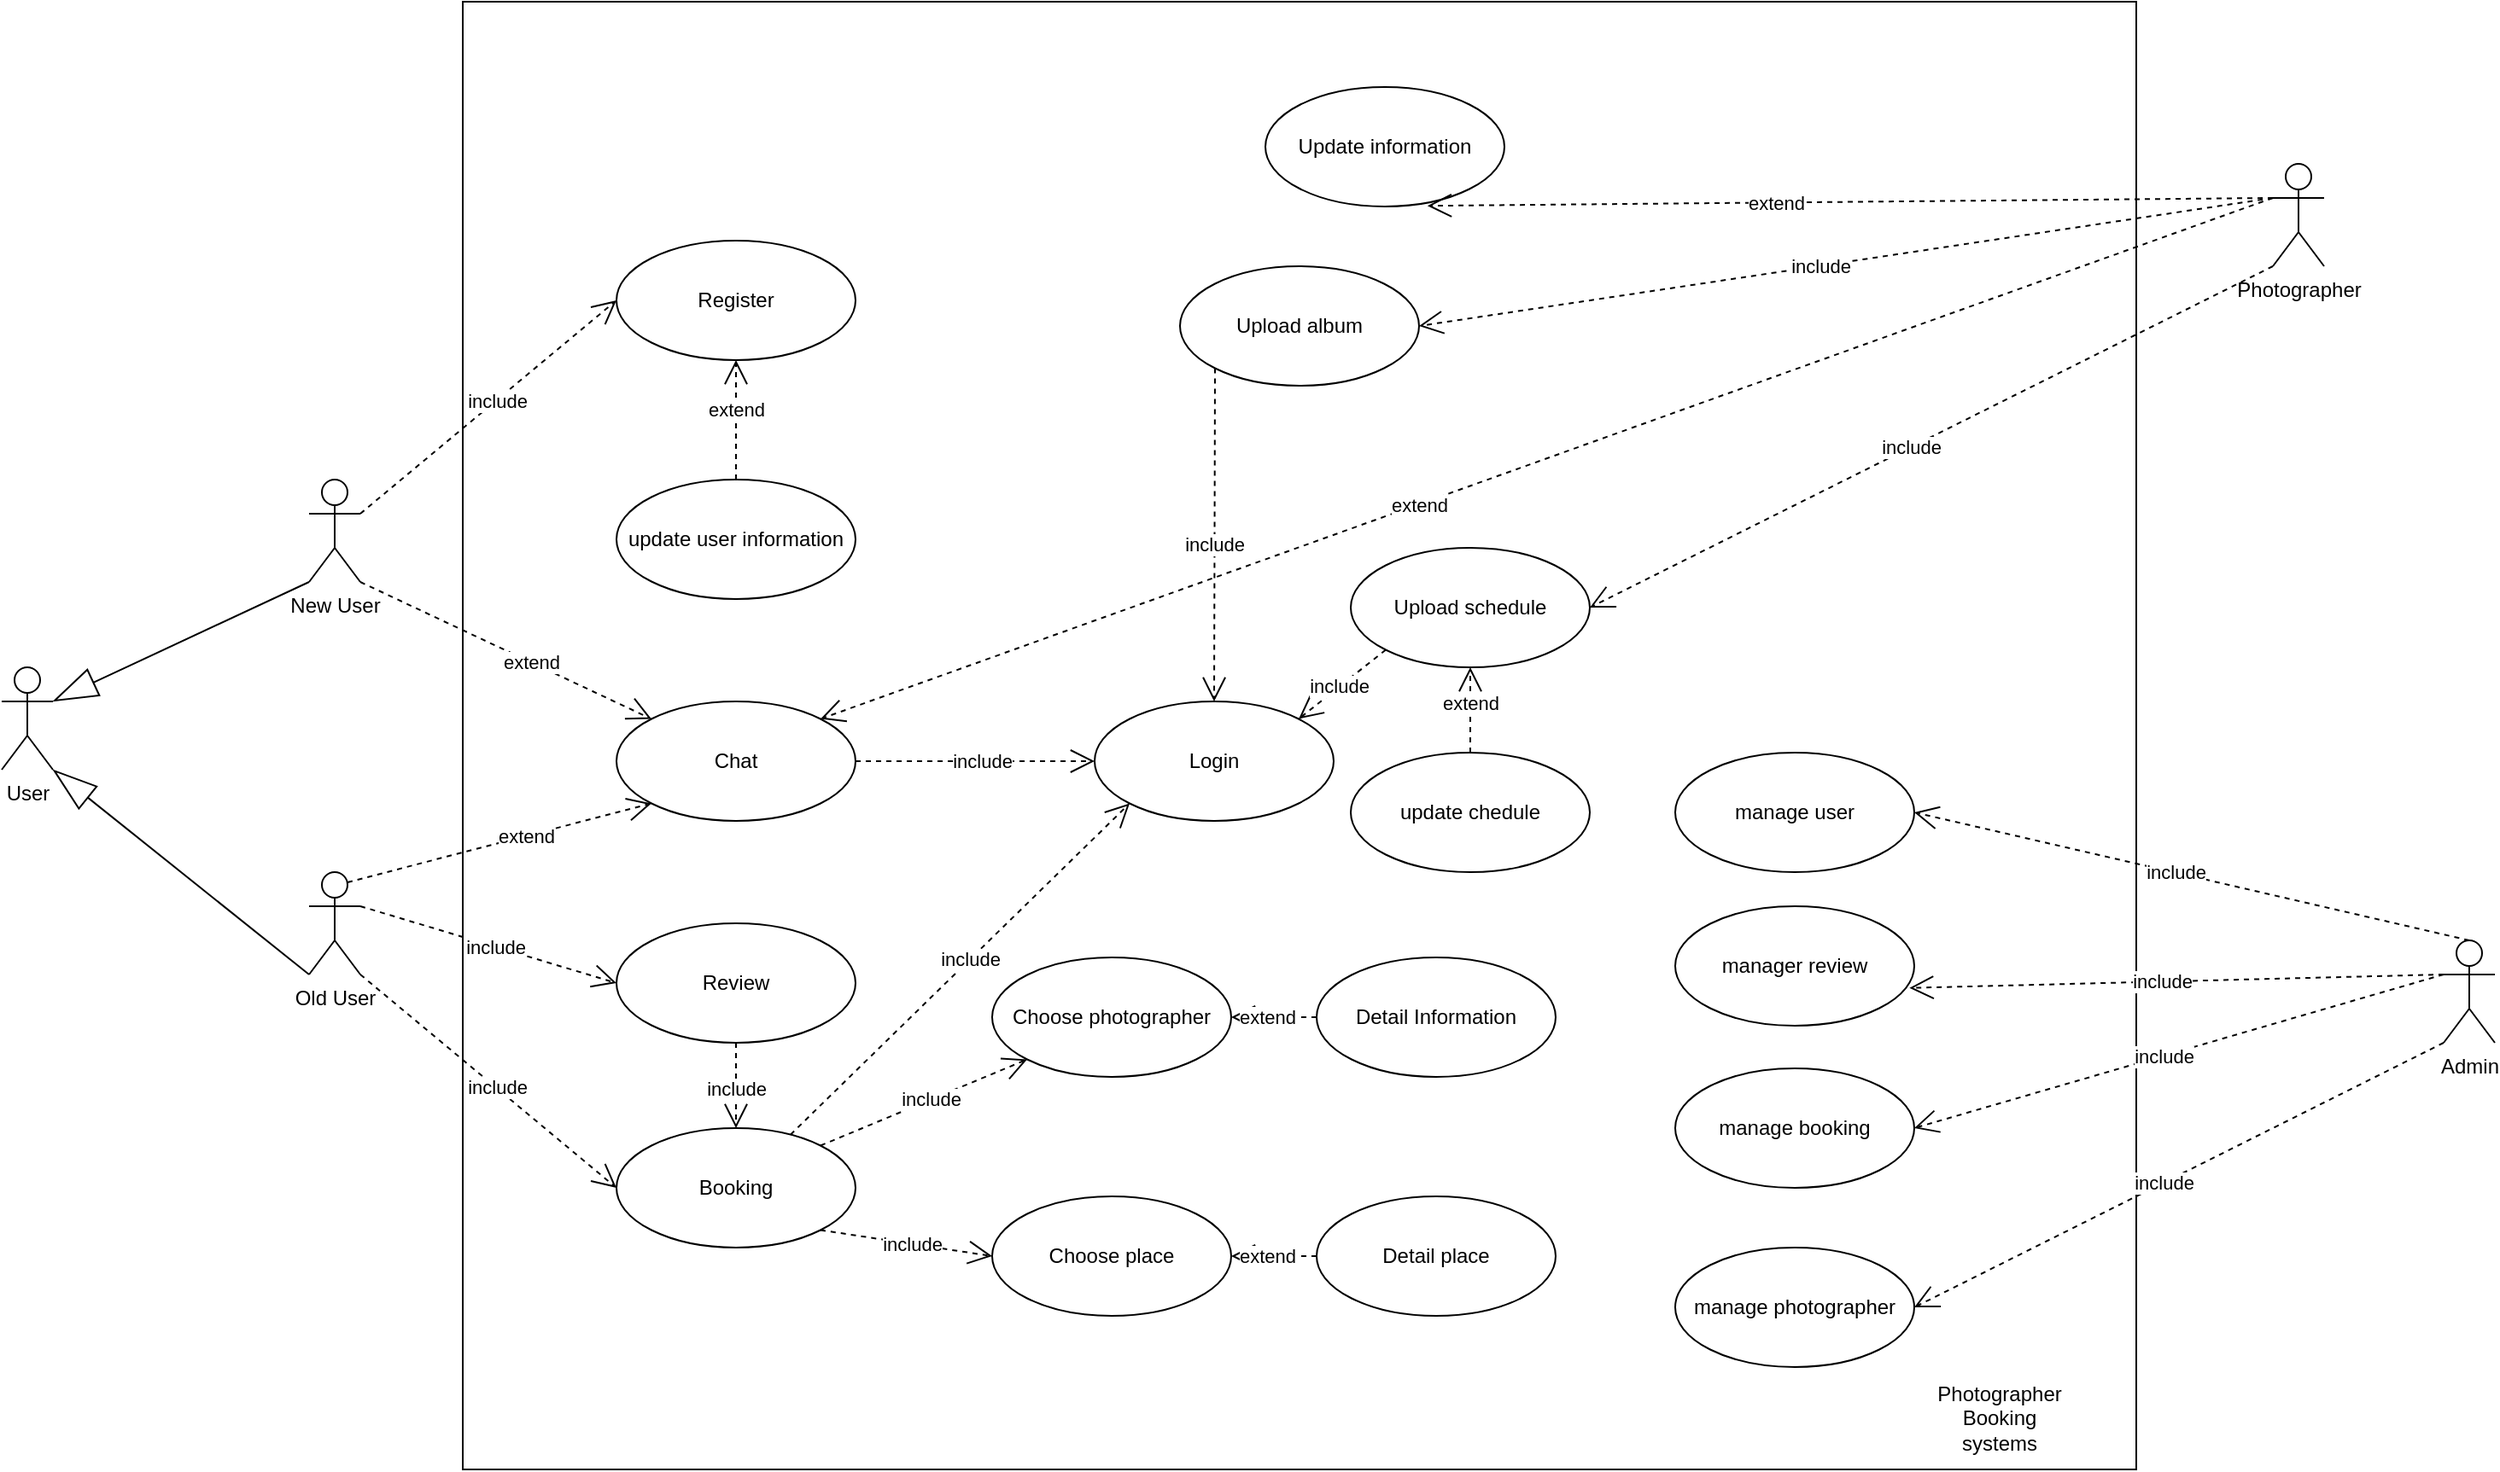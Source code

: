 <mxfile version="13.7.9" type="github">
  <diagram id="EGZNZqLGof7JbSLH0rr6" name="Page-1">
    <mxGraphModel dx="1426" dy="783" grid="1" gridSize="10" guides="1" tooltips="1" connect="1" arrows="1" fold="1" page="1" pageScale="1" pageWidth="1100" pageHeight="1700" math="0" shadow="0">
      <root>
        <mxCell id="0" />
        <mxCell id="1" parent="0" />
        <mxCell id="xwwWXdzjIdcxHAzQ7T1N-61" value="" style="rounded=0;whiteSpace=wrap;html=1;" vertex="1" parent="1">
          <mxGeometry x="690" y="1660" width="980" height="860" as="geometry" />
        </mxCell>
        <mxCell id="xwwWXdzjIdcxHAzQ7T1N-62" value="User" style="shape=umlActor;verticalLabelPosition=bottom;verticalAlign=top;html=1;" vertex="1" parent="1">
          <mxGeometry x="420" y="2050" width="30" height="60" as="geometry" />
        </mxCell>
        <mxCell id="xwwWXdzjIdcxHAzQ7T1N-63" value="New User" style="shape=umlActor;verticalLabelPosition=bottom;verticalAlign=top;html=1;" vertex="1" parent="1">
          <mxGeometry x="600" y="1940" width="30" height="60" as="geometry" />
        </mxCell>
        <mxCell id="xwwWXdzjIdcxHAzQ7T1N-64" value="Old User" style="shape=umlActor;verticalLabelPosition=bottom;verticalAlign=top;html=1;" vertex="1" parent="1">
          <mxGeometry x="600" y="2170" width="30" height="60" as="geometry" />
        </mxCell>
        <mxCell id="xwwWXdzjIdcxHAzQ7T1N-65" value="Register" style="ellipse;whiteSpace=wrap;html=1;" vertex="1" parent="1">
          <mxGeometry x="780" y="1800" width="140" height="70" as="geometry" />
        </mxCell>
        <mxCell id="xwwWXdzjIdcxHAzQ7T1N-66" value="Chat" style="ellipse;whiteSpace=wrap;html=1;" vertex="1" parent="1">
          <mxGeometry x="780" y="2070" width="140" height="70" as="geometry" />
        </mxCell>
        <mxCell id="xwwWXdzjIdcxHAzQ7T1N-67" value="Login" style="ellipse;whiteSpace=wrap;html=1;" vertex="1" parent="1">
          <mxGeometry x="1060" y="2070" width="140" height="70" as="geometry" />
        </mxCell>
        <mxCell id="xwwWXdzjIdcxHAzQ7T1N-68" value="Booking" style="ellipse;whiteSpace=wrap;html=1;" vertex="1" parent="1">
          <mxGeometry x="780" y="2320" width="140" height="70" as="geometry" />
        </mxCell>
        <mxCell id="xwwWXdzjIdcxHAzQ7T1N-69" value="Choose photographer" style="ellipse;whiteSpace=wrap;html=1;" vertex="1" parent="1">
          <mxGeometry x="1000" y="2220" width="140" height="70" as="geometry" />
        </mxCell>
        <mxCell id="xwwWXdzjIdcxHAzQ7T1N-70" value="Choose place" style="ellipse;whiteSpace=wrap;html=1;" vertex="1" parent="1">
          <mxGeometry x="1000" y="2360" width="140" height="70" as="geometry" />
        </mxCell>
        <mxCell id="xwwWXdzjIdcxHAzQ7T1N-71" value="Review" style="ellipse;whiteSpace=wrap;html=1;" vertex="1" parent="1">
          <mxGeometry x="780" y="2200" width="140" height="70" as="geometry" />
        </mxCell>
        <mxCell id="xwwWXdzjIdcxHAzQ7T1N-72" value="Upload album" style="ellipse;whiteSpace=wrap;html=1;" vertex="1" parent="1">
          <mxGeometry x="1110" y="1815" width="140" height="70" as="geometry" />
        </mxCell>
        <mxCell id="xwwWXdzjIdcxHAzQ7T1N-73" value="Photographer" style="shape=umlActor;verticalLabelPosition=bottom;verticalAlign=top;html=1;" vertex="1" parent="1">
          <mxGeometry x="1750" y="1755" width="30" height="60" as="geometry" />
        </mxCell>
        <mxCell id="xwwWXdzjIdcxHAzQ7T1N-74" value="Admin" style="shape=umlActor;verticalLabelPosition=bottom;verticalAlign=top;html=1;" vertex="1" parent="1">
          <mxGeometry x="1850" y="2210" width="30" height="60" as="geometry" />
        </mxCell>
        <mxCell id="xwwWXdzjIdcxHAzQ7T1N-75" value="Upload schedule" style="ellipse;whiteSpace=wrap;html=1;" vertex="1" parent="1">
          <mxGeometry x="1210" y="1980" width="140" height="70" as="geometry" />
        </mxCell>
        <mxCell id="xwwWXdzjIdcxHAzQ7T1N-76" value="" style="endArrow=blockThin;endFill=0;endSize=24;html=1;exitX=0;exitY=1;exitDx=0;exitDy=0;exitPerimeter=0;entryX=1;entryY=0.333;entryDx=0;entryDy=0;entryPerimeter=0;" edge="1" source="xwwWXdzjIdcxHAzQ7T1N-63" target="xwwWXdzjIdcxHAzQ7T1N-62" parent="1">
          <mxGeometry width="160" relative="1" as="geometry">
            <mxPoint x="560" y="2050" as="sourcePoint" />
            <mxPoint x="720" y="2050" as="targetPoint" />
          </mxGeometry>
        </mxCell>
        <mxCell id="xwwWXdzjIdcxHAzQ7T1N-77" value="" style="endArrow=blockThin;endFill=0;endSize=24;html=1;exitX=0;exitY=1;exitDx=0;exitDy=0;exitPerimeter=0;entryX=1;entryY=1;entryDx=0;entryDy=0;entryPerimeter=0;" edge="1" source="xwwWXdzjIdcxHAzQ7T1N-64" target="xwwWXdzjIdcxHAzQ7T1N-62" parent="1">
          <mxGeometry width="160" relative="1" as="geometry">
            <mxPoint x="520" y="2140" as="sourcePoint" />
            <mxPoint x="370" y="2210" as="targetPoint" />
          </mxGeometry>
        </mxCell>
        <mxCell id="xwwWXdzjIdcxHAzQ7T1N-80" value="include" style="endArrow=open;endSize=12;dashed=1;html=1;exitX=1;exitY=0.333;exitDx=0;exitDy=0;exitPerimeter=0;entryX=0;entryY=0.5;entryDx=0;entryDy=0;" edge="1" source="xwwWXdzjIdcxHAzQ7T1N-63" target="xwwWXdzjIdcxHAzQ7T1N-65" parent="1">
          <mxGeometry x="0.059" width="160" relative="1" as="geometry">
            <mxPoint x="670" y="1900" as="sourcePoint" />
            <mxPoint x="840" y="1900" as="targetPoint" />
            <mxPoint as="offset" />
          </mxGeometry>
        </mxCell>
        <mxCell id="xwwWXdzjIdcxHAzQ7T1N-81" value="include" style="endArrow=open;endSize=12;dashed=1;html=1;exitX=0;exitY=0.333;exitDx=0;exitDy=0;exitPerimeter=0;entryX=1;entryY=0.5;entryDx=0;entryDy=0;" edge="1" source="xwwWXdzjIdcxHAzQ7T1N-73" target="xwwWXdzjIdcxHAzQ7T1N-72" parent="1">
          <mxGeometry x="0.059" width="160" relative="1" as="geometry">
            <mxPoint x="1370" y="1860" as="sourcePoint" />
            <mxPoint x="1540" y="1860" as="targetPoint" />
            <mxPoint as="offset" />
          </mxGeometry>
        </mxCell>
        <mxCell id="xwwWXdzjIdcxHAzQ7T1N-82" value="include" style="endArrow=open;endSize=12;dashed=1;html=1;entryX=1;entryY=0.5;entryDx=0;entryDy=0;exitX=0;exitY=1;exitDx=0;exitDy=0;exitPerimeter=0;" edge="1" source="xwwWXdzjIdcxHAzQ7T1N-73" target="xwwWXdzjIdcxHAzQ7T1N-75" parent="1">
          <mxGeometry x="0.059" width="160" relative="1" as="geometry">
            <mxPoint x="1460" y="1900" as="sourcePoint" />
            <mxPoint x="1590" y="1780" as="targetPoint" />
            <mxPoint as="offset" />
          </mxGeometry>
        </mxCell>
        <mxCell id="xwwWXdzjIdcxHAzQ7T1N-83" value="Update information" style="ellipse;whiteSpace=wrap;html=1;" vertex="1" parent="1">
          <mxGeometry x="1160" y="1710" width="140" height="70" as="geometry" />
        </mxCell>
        <mxCell id="xwwWXdzjIdcxHAzQ7T1N-84" value="extend" style="endArrow=open;endSize=12;dashed=1;html=1;exitX=0;exitY=0.333;exitDx=0;exitDy=0;exitPerimeter=0;entryX=0.678;entryY=0.994;entryDx=0;entryDy=0;entryPerimeter=0;" edge="1" source="xwwWXdzjIdcxHAzQ7T1N-73" target="xwwWXdzjIdcxHAzQ7T1N-83" parent="1">
          <mxGeometry x="0.176" width="160" relative="1" as="geometry">
            <mxPoint x="1440" y="1790" as="sourcePoint" />
            <mxPoint x="1610" y="1790" as="targetPoint" />
            <mxPoint as="offset" />
          </mxGeometry>
        </mxCell>
        <mxCell id="xwwWXdzjIdcxHAzQ7T1N-85" value="extend" style="endArrow=open;endSize=12;dashed=1;html=1;exitX=0.75;exitY=0.1;exitDx=0;exitDy=0;exitPerimeter=0;entryX=0;entryY=1;entryDx=0;entryDy=0;" edge="1" source="xwwWXdzjIdcxHAzQ7T1N-64" target="xwwWXdzjIdcxHAzQ7T1N-66" parent="1">
          <mxGeometry x="0.176" width="160" relative="1" as="geometry">
            <mxPoint x="690" y="2140" as="sourcePoint" />
            <mxPoint x="860" y="2140" as="targetPoint" />
            <mxPoint as="offset" />
          </mxGeometry>
        </mxCell>
        <mxCell id="xwwWXdzjIdcxHAzQ7T1N-86" value="include" style="endArrow=open;endSize=12;dashed=1;html=1;exitX=1;exitY=0.333;exitDx=0;exitDy=0;exitPerimeter=0;entryX=0;entryY=0.5;entryDx=0;entryDy=0;" edge="1" source="xwwWXdzjIdcxHAzQ7T1N-64" target="xwwWXdzjIdcxHAzQ7T1N-71" parent="1">
          <mxGeometry x="0.059" width="160" relative="1" as="geometry">
            <mxPoint x="740" y="2210" as="sourcePoint" />
            <mxPoint x="910" y="2210" as="targetPoint" />
            <mxPoint as="offset" />
          </mxGeometry>
        </mxCell>
        <mxCell id="xwwWXdzjIdcxHAzQ7T1N-87" value="include" style="endArrow=open;endSize=12;dashed=1;html=1;exitX=1;exitY=1;exitDx=0;exitDy=0;exitPerimeter=0;entryX=0;entryY=0.5;entryDx=0;entryDy=0;" edge="1" source="xwwWXdzjIdcxHAzQ7T1N-64" target="xwwWXdzjIdcxHAzQ7T1N-68" parent="1">
          <mxGeometry x="0.059" width="160" relative="1" as="geometry">
            <mxPoint x="700" y="2300" as="sourcePoint" />
            <mxPoint x="870" y="2300" as="targetPoint" />
            <mxPoint as="offset" />
          </mxGeometry>
        </mxCell>
        <mxCell id="xwwWXdzjIdcxHAzQ7T1N-88" value="extend" style="endArrow=open;endSize=12;dashed=1;html=1;entryX=1;entryY=0;entryDx=0;entryDy=0;exitX=0;exitY=0.333;exitDx=0;exitDy=0;exitPerimeter=0;" edge="1" source="xwwWXdzjIdcxHAzQ7T1N-73" target="xwwWXdzjIdcxHAzQ7T1N-66" parent="1">
          <mxGeometry x="0.176" width="160" relative="1" as="geometry">
            <mxPoint x="1450" y="1900" as="sourcePoint" />
            <mxPoint x="1120" y="1990" as="targetPoint" />
            <mxPoint as="offset" />
          </mxGeometry>
        </mxCell>
        <mxCell id="xwwWXdzjIdcxHAzQ7T1N-89" value="extend" style="endArrow=open;endSize=12;dashed=1;html=1;exitX=1;exitY=1;exitDx=0;exitDy=0;exitPerimeter=0;entryX=0;entryY=0;entryDx=0;entryDy=0;" edge="1" source="xwwWXdzjIdcxHAzQ7T1N-63" target="xwwWXdzjIdcxHAzQ7T1N-66" parent="1">
          <mxGeometry x="0.176" width="160" relative="1" as="geometry">
            <mxPoint x="800" y="1960" as="sourcePoint" />
            <mxPoint x="970" y="1960" as="targetPoint" />
            <mxPoint as="offset" />
          </mxGeometry>
        </mxCell>
        <mxCell id="xwwWXdzjIdcxHAzQ7T1N-90" value="include" style="endArrow=open;endSize=12;dashed=1;html=1;exitX=0.5;exitY=1;exitDx=0;exitDy=0;entryX=0.5;entryY=0;entryDx=0;entryDy=0;" edge="1" source="xwwWXdzjIdcxHAzQ7T1N-71" target="xwwWXdzjIdcxHAzQ7T1N-68" parent="1">
          <mxGeometry x="0.059" width="160" relative="1" as="geometry">
            <mxPoint x="910" y="2290" as="sourcePoint" />
            <mxPoint x="1080" y="2290" as="targetPoint" />
            <mxPoint as="offset" />
          </mxGeometry>
        </mxCell>
        <mxCell id="xwwWXdzjIdcxHAzQ7T1N-91" value="include" style="endArrow=open;endSize=12;dashed=1;html=1;exitX=1;exitY=0;exitDx=0;exitDy=0;entryX=0;entryY=1;entryDx=0;entryDy=0;" edge="1" source="xwwWXdzjIdcxHAzQ7T1N-68" target="xwwWXdzjIdcxHAzQ7T1N-69" parent="1">
          <mxGeometry x="0.059" width="160" relative="1" as="geometry">
            <mxPoint x="960" y="2160" as="sourcePoint" />
            <mxPoint x="1130" y="2160" as="targetPoint" />
            <mxPoint as="offset" />
          </mxGeometry>
        </mxCell>
        <mxCell id="xwwWXdzjIdcxHAzQ7T1N-92" value="include" style="endArrow=open;endSize=12;dashed=1;html=1;exitX=1;exitY=1;exitDx=0;exitDy=0;entryX=0;entryY=0.5;entryDx=0;entryDy=0;" edge="1" source="xwwWXdzjIdcxHAzQ7T1N-68" target="xwwWXdzjIdcxHAzQ7T1N-70" parent="1">
          <mxGeometry x="0.059" width="160" relative="1" as="geometry">
            <mxPoint x="910" y="2170" as="sourcePoint" />
            <mxPoint x="1080" y="2170" as="targetPoint" />
            <mxPoint as="offset" />
          </mxGeometry>
        </mxCell>
        <mxCell id="xwwWXdzjIdcxHAzQ7T1N-93" value="include" style="endArrow=open;endSize=12;dashed=1;html=1;entryX=0;entryY=1;entryDx=0;entryDy=0;" edge="1" source="xwwWXdzjIdcxHAzQ7T1N-68" target="xwwWXdzjIdcxHAzQ7T1N-67" parent="1">
          <mxGeometry x="0.059" width="160" relative="1" as="geometry">
            <mxPoint x="1000" y="2130" as="sourcePoint" />
            <mxPoint x="1170" y="2130" as="targetPoint" />
            <mxPoint as="offset" />
          </mxGeometry>
        </mxCell>
        <mxCell id="xwwWXdzjIdcxHAzQ7T1N-94" value="include" style="endArrow=open;endSize=12;dashed=1;html=1;exitX=1;exitY=0.5;exitDx=0;exitDy=0;entryX=0;entryY=0.5;entryDx=0;entryDy=0;" edge="1" source="xwwWXdzjIdcxHAzQ7T1N-66" target="xwwWXdzjIdcxHAzQ7T1N-67" parent="1">
          <mxGeometry x="0.059" width="160" relative="1" as="geometry">
            <mxPoint x="930" y="1960" as="sourcePoint" />
            <mxPoint x="1100" y="1960" as="targetPoint" />
            <mxPoint as="offset" />
          </mxGeometry>
        </mxCell>
        <mxCell id="xwwWXdzjIdcxHAzQ7T1N-95" value="Detail place" style="ellipse;whiteSpace=wrap;html=1;" vertex="1" parent="1">
          <mxGeometry x="1190" y="2360" width="140" height="70" as="geometry" />
        </mxCell>
        <mxCell id="xwwWXdzjIdcxHAzQ7T1N-96" value="Detail Information" style="ellipse;whiteSpace=wrap;html=1;" vertex="1" parent="1">
          <mxGeometry x="1190" y="2220" width="140" height="70" as="geometry" />
        </mxCell>
        <mxCell id="xwwWXdzjIdcxHAzQ7T1N-97" value="extend" style="endArrow=open;endSize=12;dashed=1;html=1;exitX=0;exitY=0.5;exitDx=0;exitDy=0;entryX=1;entryY=0.5;entryDx=0;entryDy=0;" edge="1" source="xwwWXdzjIdcxHAzQ7T1N-95" target="xwwWXdzjIdcxHAzQ7T1N-70" parent="1">
          <mxGeometry x="0.176" width="160" relative="1" as="geometry">
            <mxPoint x="1390" y="2310" as="sourcePoint" />
            <mxPoint x="1560" y="2310" as="targetPoint" />
            <mxPoint as="offset" />
          </mxGeometry>
        </mxCell>
        <mxCell id="xwwWXdzjIdcxHAzQ7T1N-98" value="extend" style="endArrow=open;endSize=12;dashed=1;html=1;exitX=0;exitY=0.5;exitDx=0;exitDy=0;entryX=1;entryY=0.5;entryDx=0;entryDy=0;" edge="1" source="xwwWXdzjIdcxHAzQ7T1N-96" target="xwwWXdzjIdcxHAzQ7T1N-69" parent="1">
          <mxGeometry x="0.176" width="160" relative="1" as="geometry">
            <mxPoint x="1150" y="2190" as="sourcePoint" />
            <mxPoint x="1320" y="2190" as="targetPoint" />
            <mxPoint as="offset" />
          </mxGeometry>
        </mxCell>
        <mxCell id="xwwWXdzjIdcxHAzQ7T1N-99" value="include" style="endArrow=open;endSize=12;dashed=1;html=1;exitX=0;exitY=1;exitDx=0;exitDy=0;entryX=1;entryY=0;entryDx=0;entryDy=0;" edge="1" source="xwwWXdzjIdcxHAzQ7T1N-75" target="xwwWXdzjIdcxHAzQ7T1N-67" parent="1">
          <mxGeometry x="0.059" width="160" relative="1" as="geometry">
            <mxPoint x="1060" y="1940" as="sourcePoint" />
            <mxPoint x="1230" y="1940" as="targetPoint" />
            <mxPoint as="offset" />
          </mxGeometry>
        </mxCell>
        <mxCell id="xwwWXdzjIdcxHAzQ7T1N-100" value="include" style="endArrow=open;endSize=12;dashed=1;html=1;exitX=0;exitY=1;exitDx=0;exitDy=0;entryX=0.5;entryY=0;entryDx=0;entryDy=0;" edge="1" source="xwwWXdzjIdcxHAzQ7T1N-72" target="xwwWXdzjIdcxHAzQ7T1N-67" parent="1">
          <mxGeometry x="0.059" width="160" relative="1" as="geometry">
            <mxPoint x="1100" y="1890" as="sourcePoint" />
            <mxPoint x="1270" y="1890" as="targetPoint" />
            <mxPoint as="offset" />
          </mxGeometry>
        </mxCell>
        <mxCell id="xwwWXdzjIdcxHAzQ7T1N-101" value="update user information" style="ellipse;whiteSpace=wrap;html=1;" vertex="1" parent="1">
          <mxGeometry x="780" y="1940" width="140" height="70" as="geometry" />
        </mxCell>
        <mxCell id="xwwWXdzjIdcxHAzQ7T1N-102" value="extend" style="endArrow=open;endSize=12;dashed=1;html=1;exitX=0.5;exitY=0;exitDx=0;exitDy=0;entryX=0.5;entryY=1;entryDx=0;entryDy=0;" edge="1" source="xwwWXdzjIdcxHAzQ7T1N-101" target="xwwWXdzjIdcxHAzQ7T1N-65" parent="1">
          <mxGeometry x="0.176" width="160" relative="1" as="geometry">
            <mxPoint x="850" y="1880" as="sourcePoint" />
            <mxPoint x="1020" y="1880" as="targetPoint" />
            <mxPoint as="offset" />
          </mxGeometry>
        </mxCell>
        <mxCell id="xwwWXdzjIdcxHAzQ7T1N-103" value="update chedule" style="ellipse;whiteSpace=wrap;html=1;" vertex="1" parent="1">
          <mxGeometry x="1210" y="2100" width="140" height="70" as="geometry" />
        </mxCell>
        <mxCell id="xwwWXdzjIdcxHAzQ7T1N-104" value="extend" style="endArrow=open;endSize=12;dashed=1;html=1;entryX=0.5;entryY=1;entryDx=0;entryDy=0;exitX=0.5;exitY=0;exitDx=0;exitDy=0;" edge="1" source="xwwWXdzjIdcxHAzQ7T1N-103" target="xwwWXdzjIdcxHAzQ7T1N-75" parent="1">
          <mxGeometry x="0.176" width="160" relative="1" as="geometry">
            <mxPoint x="1520" y="2030" as="sourcePoint" />
            <mxPoint x="1690" y="2030" as="targetPoint" />
            <mxPoint as="offset" />
          </mxGeometry>
        </mxCell>
        <mxCell id="xwwWXdzjIdcxHAzQ7T1N-105" value="manage user" style="ellipse;whiteSpace=wrap;html=1;" vertex="1" parent="1">
          <mxGeometry x="1400" y="2100" width="140" height="70" as="geometry" />
        </mxCell>
        <mxCell id="xwwWXdzjIdcxHAzQ7T1N-106" value="manager review" style="ellipse;whiteSpace=wrap;html=1;" vertex="1" parent="1">
          <mxGeometry x="1400" y="2190" width="140" height="70" as="geometry" />
        </mxCell>
        <mxCell id="xwwWXdzjIdcxHAzQ7T1N-107" value="manage booking" style="ellipse;whiteSpace=wrap;html=1;" vertex="1" parent="1">
          <mxGeometry x="1400" y="2285" width="140" height="70" as="geometry" />
        </mxCell>
        <mxCell id="xwwWXdzjIdcxHAzQ7T1N-108" value="manage photographer" style="ellipse;whiteSpace=wrap;html=1;" vertex="1" parent="1">
          <mxGeometry x="1400" y="2390" width="140" height="70" as="geometry" />
        </mxCell>
        <mxCell id="xwwWXdzjIdcxHAzQ7T1N-109" value="include" style="endArrow=open;endSize=12;dashed=1;html=1;exitX=0.5;exitY=0;exitDx=0;exitDy=0;exitPerimeter=0;entryX=1;entryY=0.5;entryDx=0;entryDy=0;" edge="1" source="xwwWXdzjIdcxHAzQ7T1N-74" target="xwwWXdzjIdcxHAzQ7T1N-105" parent="1">
          <mxGeometry x="0.059" width="160" relative="1" as="geometry">
            <mxPoint x="1590" y="2220" as="sourcePoint" />
            <mxPoint x="1760" y="2220" as="targetPoint" />
            <mxPoint as="offset" />
          </mxGeometry>
        </mxCell>
        <mxCell id="xwwWXdzjIdcxHAzQ7T1N-110" value="include" style="endArrow=open;endSize=12;dashed=1;html=1;exitX=0;exitY=0.333;exitDx=0;exitDy=0;exitPerimeter=0;entryX=0.98;entryY=0.684;entryDx=0;entryDy=0;entryPerimeter=0;" edge="1" source="xwwWXdzjIdcxHAzQ7T1N-74" target="xwwWXdzjIdcxHAzQ7T1N-106" parent="1">
          <mxGeometry x="0.059" width="160" relative="1" as="geometry">
            <mxPoint x="1580" y="2260" as="sourcePoint" />
            <mxPoint x="1750" y="2260" as="targetPoint" />
            <mxPoint as="offset" />
          </mxGeometry>
        </mxCell>
        <mxCell id="xwwWXdzjIdcxHAzQ7T1N-111" value="include" style="endArrow=open;endSize=12;dashed=1;html=1;exitX=0;exitY=0.333;exitDx=0;exitDy=0;exitPerimeter=0;entryX=1;entryY=0.5;entryDx=0;entryDy=0;" edge="1" source="xwwWXdzjIdcxHAzQ7T1N-74" target="xwwWXdzjIdcxHAzQ7T1N-107" parent="1">
          <mxGeometry x="0.059" width="160" relative="1" as="geometry">
            <mxPoint x="1600" y="2360" as="sourcePoint" />
            <mxPoint x="1770" y="2360" as="targetPoint" />
            <mxPoint as="offset" />
          </mxGeometry>
        </mxCell>
        <mxCell id="xwwWXdzjIdcxHAzQ7T1N-112" value="include" style="endArrow=open;endSize=12;dashed=1;html=1;exitX=0;exitY=1;exitDx=0;exitDy=0;exitPerimeter=0;entryX=1;entryY=0.5;entryDx=0;entryDy=0;" edge="1" source="xwwWXdzjIdcxHAzQ7T1N-74" target="xwwWXdzjIdcxHAzQ7T1N-108" parent="1">
          <mxGeometry x="0.059" width="160" relative="1" as="geometry">
            <mxPoint x="1580" y="2390" as="sourcePoint" />
            <mxPoint x="1750" y="2390" as="targetPoint" />
            <mxPoint as="offset" />
          </mxGeometry>
        </mxCell>
        <mxCell id="xwwWXdzjIdcxHAzQ7T1N-113" value="Photographer Booking systems" style="text;html=1;strokeColor=none;fillColor=none;align=center;verticalAlign=middle;whiteSpace=wrap;rounded=0;" vertex="1" parent="1">
          <mxGeometry x="1570" y="2480" width="40" height="20" as="geometry" />
        </mxCell>
      </root>
    </mxGraphModel>
  </diagram>
</mxfile>

